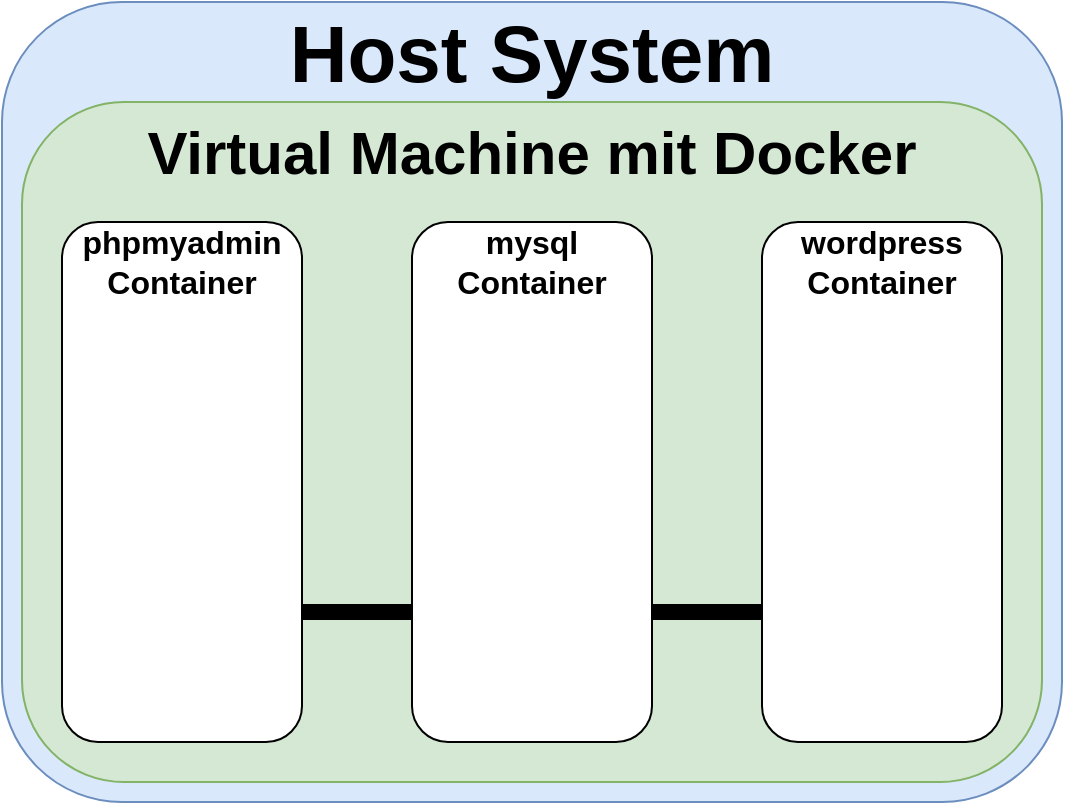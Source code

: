 <mxfile version="13.2.4" type="device"><diagram id="AGEjZyCMzQ1H-ESSq7si" name="Page-1"><mxGraphModel dx="981" dy="567" grid="1" gridSize="10" guides="1" tooltips="1" connect="1" arrows="1" fold="1" page="1" pageScale="1" pageWidth="827" pageHeight="1169" math="0" shadow="0"><root><mxCell id="0"/><mxCell id="1" parent="0"/><mxCell id="YMVc0fdebjzj9VVGCttH-1" value="" style="rounded=1;whiteSpace=wrap;html=1;fillColor=#dae8fc;strokeColor=#6c8ebf;" vertex="1" parent="1"><mxGeometry x="40" y="80" width="530" height="400" as="geometry"/></mxCell><mxCell id="YMVc0fdebjzj9VVGCttH-2" value="" style="rounded=1;whiteSpace=wrap;html=1;fillColor=#d5e8d4;strokeColor=#82b366;" vertex="1" parent="1"><mxGeometry x="50" y="130" width="510" height="340" as="geometry"/></mxCell><mxCell id="YMVc0fdebjzj9VVGCttH-3" value="" style="rounded=1;whiteSpace=wrap;html=1;" vertex="1" parent="1"><mxGeometry x="70" y="190" width="120" height="260" as="geometry"/></mxCell><mxCell id="YMVc0fdebjzj9VVGCttH-4" value="" style="rounded=1;whiteSpace=wrap;html=1;" vertex="1" parent="1"><mxGeometry x="245" y="190" width="120" height="260" as="geometry"/></mxCell><mxCell id="YMVc0fdebjzj9VVGCttH-5" value="" style="rounded=1;whiteSpace=wrap;html=1;" vertex="1" parent="1"><mxGeometry x="420" y="190" width="120" height="260" as="geometry"/></mxCell><mxCell id="YMVc0fdebjzj9VVGCttH-6" value="Host System" style="text;html=1;strokeColor=none;fillColor=none;align=center;verticalAlign=middle;whiteSpace=wrap;rounded=0;fontSize=40;fontStyle=1" vertex="1" parent="1"><mxGeometry x="40" y="80" width="530" height="50" as="geometry"/></mxCell><mxCell id="YMVc0fdebjzj9VVGCttH-8" value="Virtual Machine mit Docker" style="text;html=1;strokeColor=none;fillColor=none;align=center;verticalAlign=middle;whiteSpace=wrap;rounded=0;fontSize=30;fontStyle=1" vertex="1" parent="1"><mxGeometry x="50" y="130" width="510" height="50" as="geometry"/></mxCell><mxCell id="YMVc0fdebjzj9VVGCttH-9" value="" style="endArrow=none;html=1;fontSize=48;exitX=1;exitY=0.75;exitDx=0;exitDy=0;entryX=0;entryY=0.75;entryDx=0;entryDy=0;strokeWidth=8;" edge="1" parent="1" source="YMVc0fdebjzj9VVGCttH-3" target="YMVc0fdebjzj9VVGCttH-4"><mxGeometry width="50" height="50" relative="1" as="geometry"><mxPoint x="190" y="630" as="sourcePoint"/><mxPoint x="240" y="580" as="targetPoint"/></mxGeometry></mxCell><mxCell id="YMVc0fdebjzj9VVGCttH-10" value="" style="endArrow=none;html=1;fontSize=48;exitX=1;exitY=0.75;exitDx=0;exitDy=0;entryX=0;entryY=0.75;entryDx=0;entryDy=0;strokeWidth=8;" edge="1" parent="1" source="YMVc0fdebjzj9VVGCttH-4" target="YMVc0fdebjzj9VVGCttH-5"><mxGeometry width="50" height="50" relative="1" as="geometry"><mxPoint x="480" y="600" as="sourcePoint"/><mxPoint x="530" y="550" as="targetPoint"/></mxGeometry></mxCell><mxCell id="YMVc0fdebjzj9VVGCttH-13" value="&lt;font style=&quot;font-size: 16px&quot;&gt;phpmyadmin&lt;br&gt;Container&lt;br&gt;&lt;/font&gt;" style="text;html=1;strokeColor=none;fillColor=none;align=center;verticalAlign=middle;whiteSpace=wrap;rounded=0;fontSize=16;fontStyle=1" vertex="1" parent="1"><mxGeometry x="70" y="190" width="120" height="40" as="geometry"/></mxCell><mxCell id="YMVc0fdebjzj9VVGCttH-18" value="&lt;font style=&quot;font-size: 16px&quot;&gt;mysql&lt;br&gt;Container&lt;br&gt;&lt;/font&gt;" style="text;html=1;strokeColor=none;fillColor=none;align=center;verticalAlign=middle;whiteSpace=wrap;rounded=0;fontSize=16;fontStyle=1" vertex="1" parent="1"><mxGeometry x="245" y="190" width="120" height="40" as="geometry"/></mxCell><mxCell id="YMVc0fdebjzj9VVGCttH-19" value="&lt;font style=&quot;font-size: 16px&quot;&gt;wordpress&lt;br&gt;Container&lt;br&gt;&lt;/font&gt;" style="text;html=1;strokeColor=none;fillColor=none;align=center;verticalAlign=middle;whiteSpace=wrap;rounded=0;fontSize=16;fontStyle=1" vertex="1" parent="1"><mxGeometry x="420" y="190" width="120" height="40" as="geometry"/></mxCell></root></mxGraphModel></diagram></mxfile>